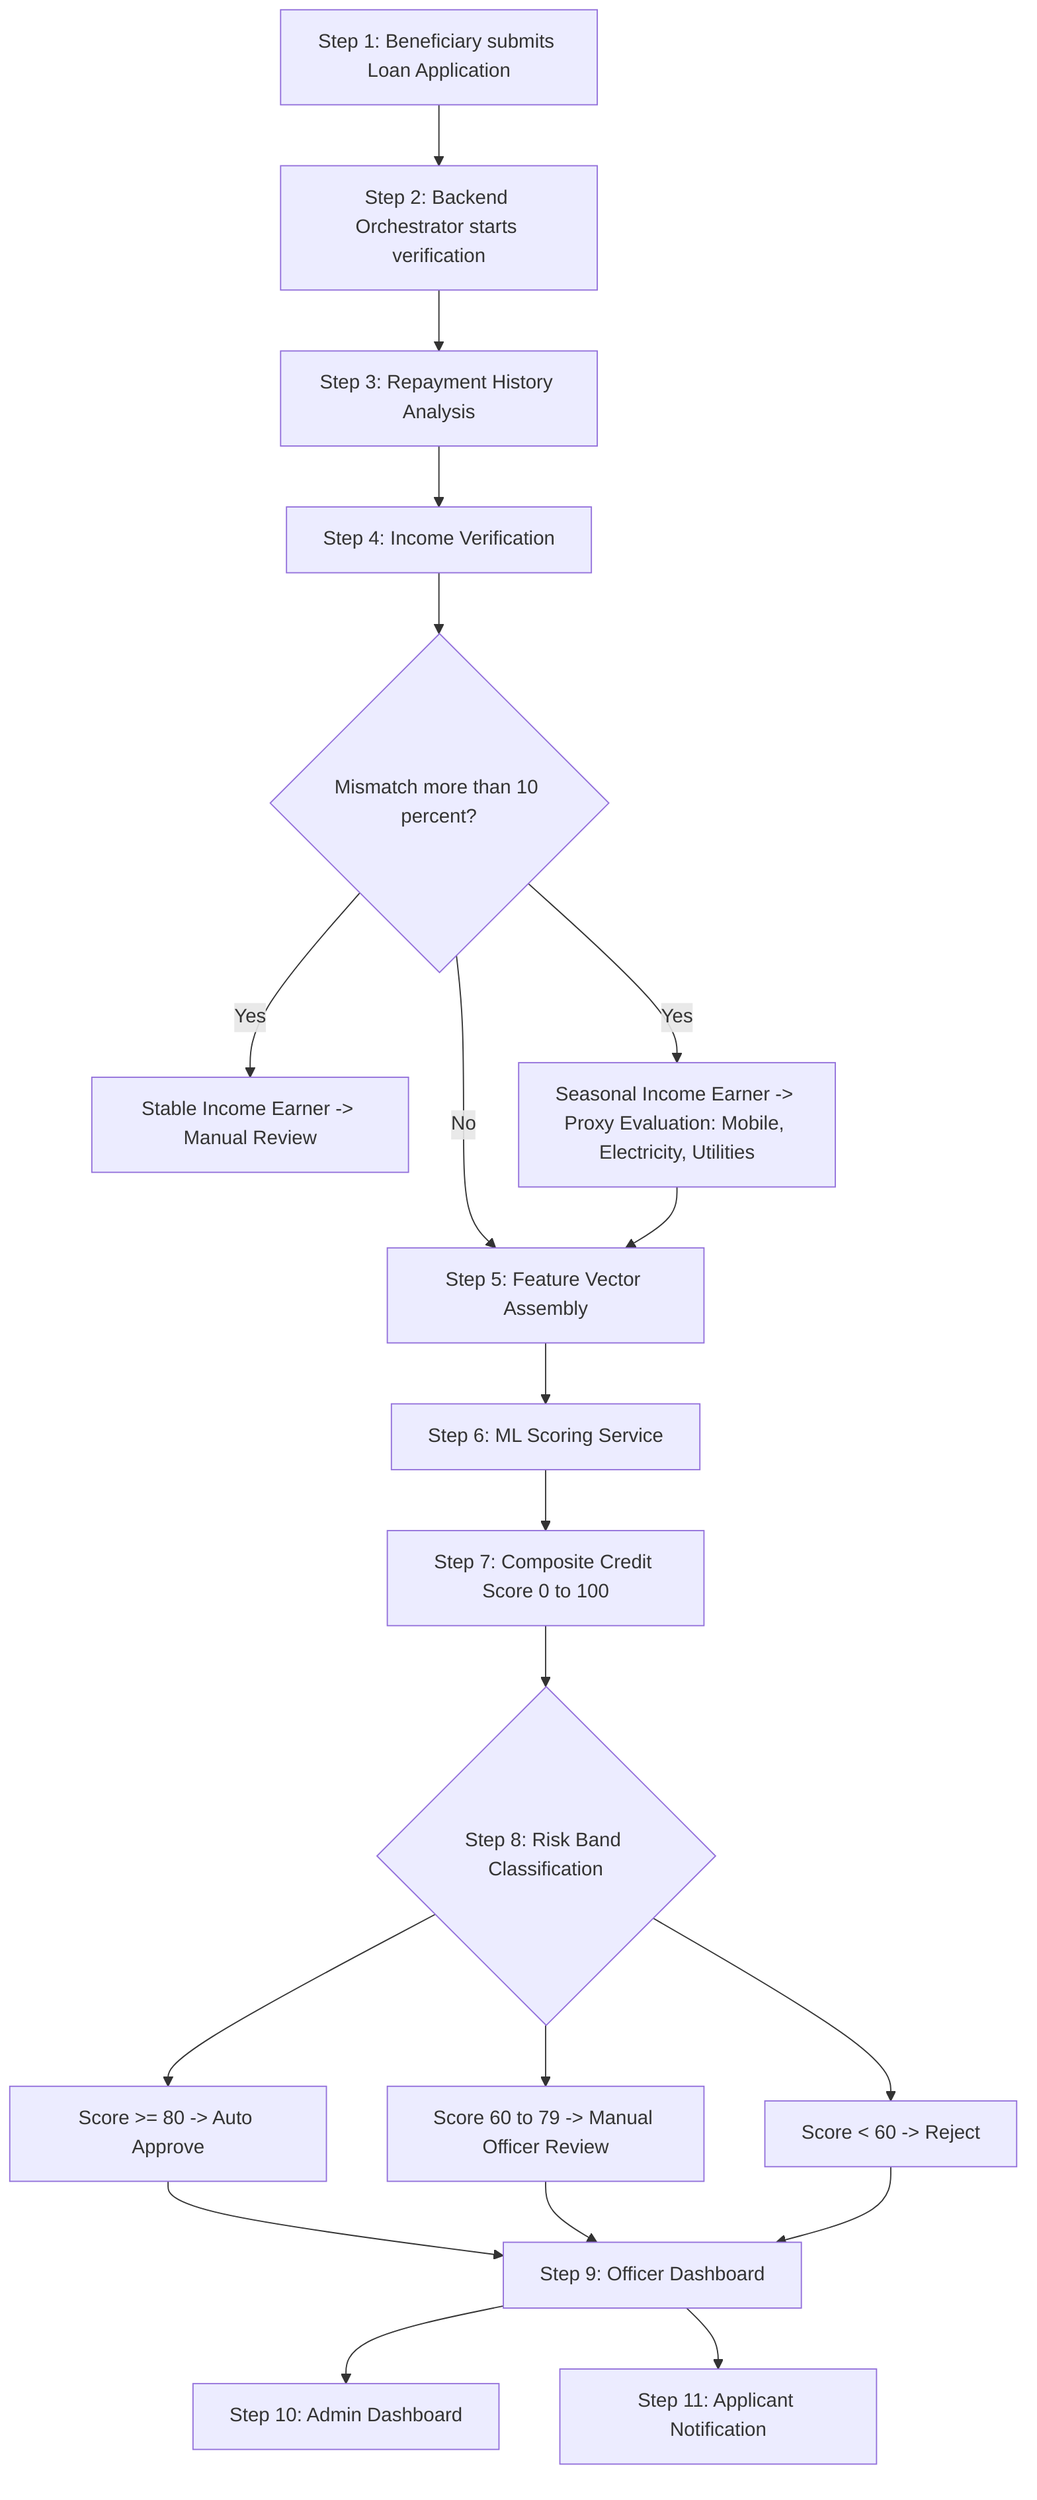 flowchart TD
    %% Applicant Journey
    A[Step 1: Beneficiary submits Loan Application]
    
    %% Backend Orchestrator
    B[Step 2: Backend Orchestrator starts verification]
    
    %% Verification Layer
    C[Step 3: Repayment History Analysis]
    D[Step 4: Income Verification]
    E{Mismatch more than 10 percent?}
    
    %% Branch 1 - Stable Income
    F1[Stable Income Earner -> Manual Review]
    
    %% Branch 2 - Informal Income
    F2[Seasonal Income Earner -> Proxy Evaluation: Mobile, Electricity, Utilities]
    
    %% Features for ML
    G[Step 5: Feature Vector Assembly]
    
    %% ML Scoring
    H[Step 6: ML Scoring Service]
    I[Step 7: Composite Credit Score 0 to 100]
    
    %% Risk Classification
    J{Step 8: Risk Band Classification}
    K1[Score >= 80 -> Auto Approve]
    K2[Score 60 to 79 -> Manual Officer Review]
    K3[Score < 60 -> Reject]
    
    %% Outputs
    L[Step 9: Officer Dashboard]
    M[Step 10: Admin Dashboard]
    N[Step 11: Applicant Notification]
    
    %% Connections
    A --> B --> C --> D --> E
    E -- No --> G
    E -- Yes --> F1
    E -- Yes --> F2
    F2 --> G
    G --> H --> I --> J
    J --> K1 --> L
    J --> K2 --> L
    J --> K3 --> L
    L --> M
    L --> N